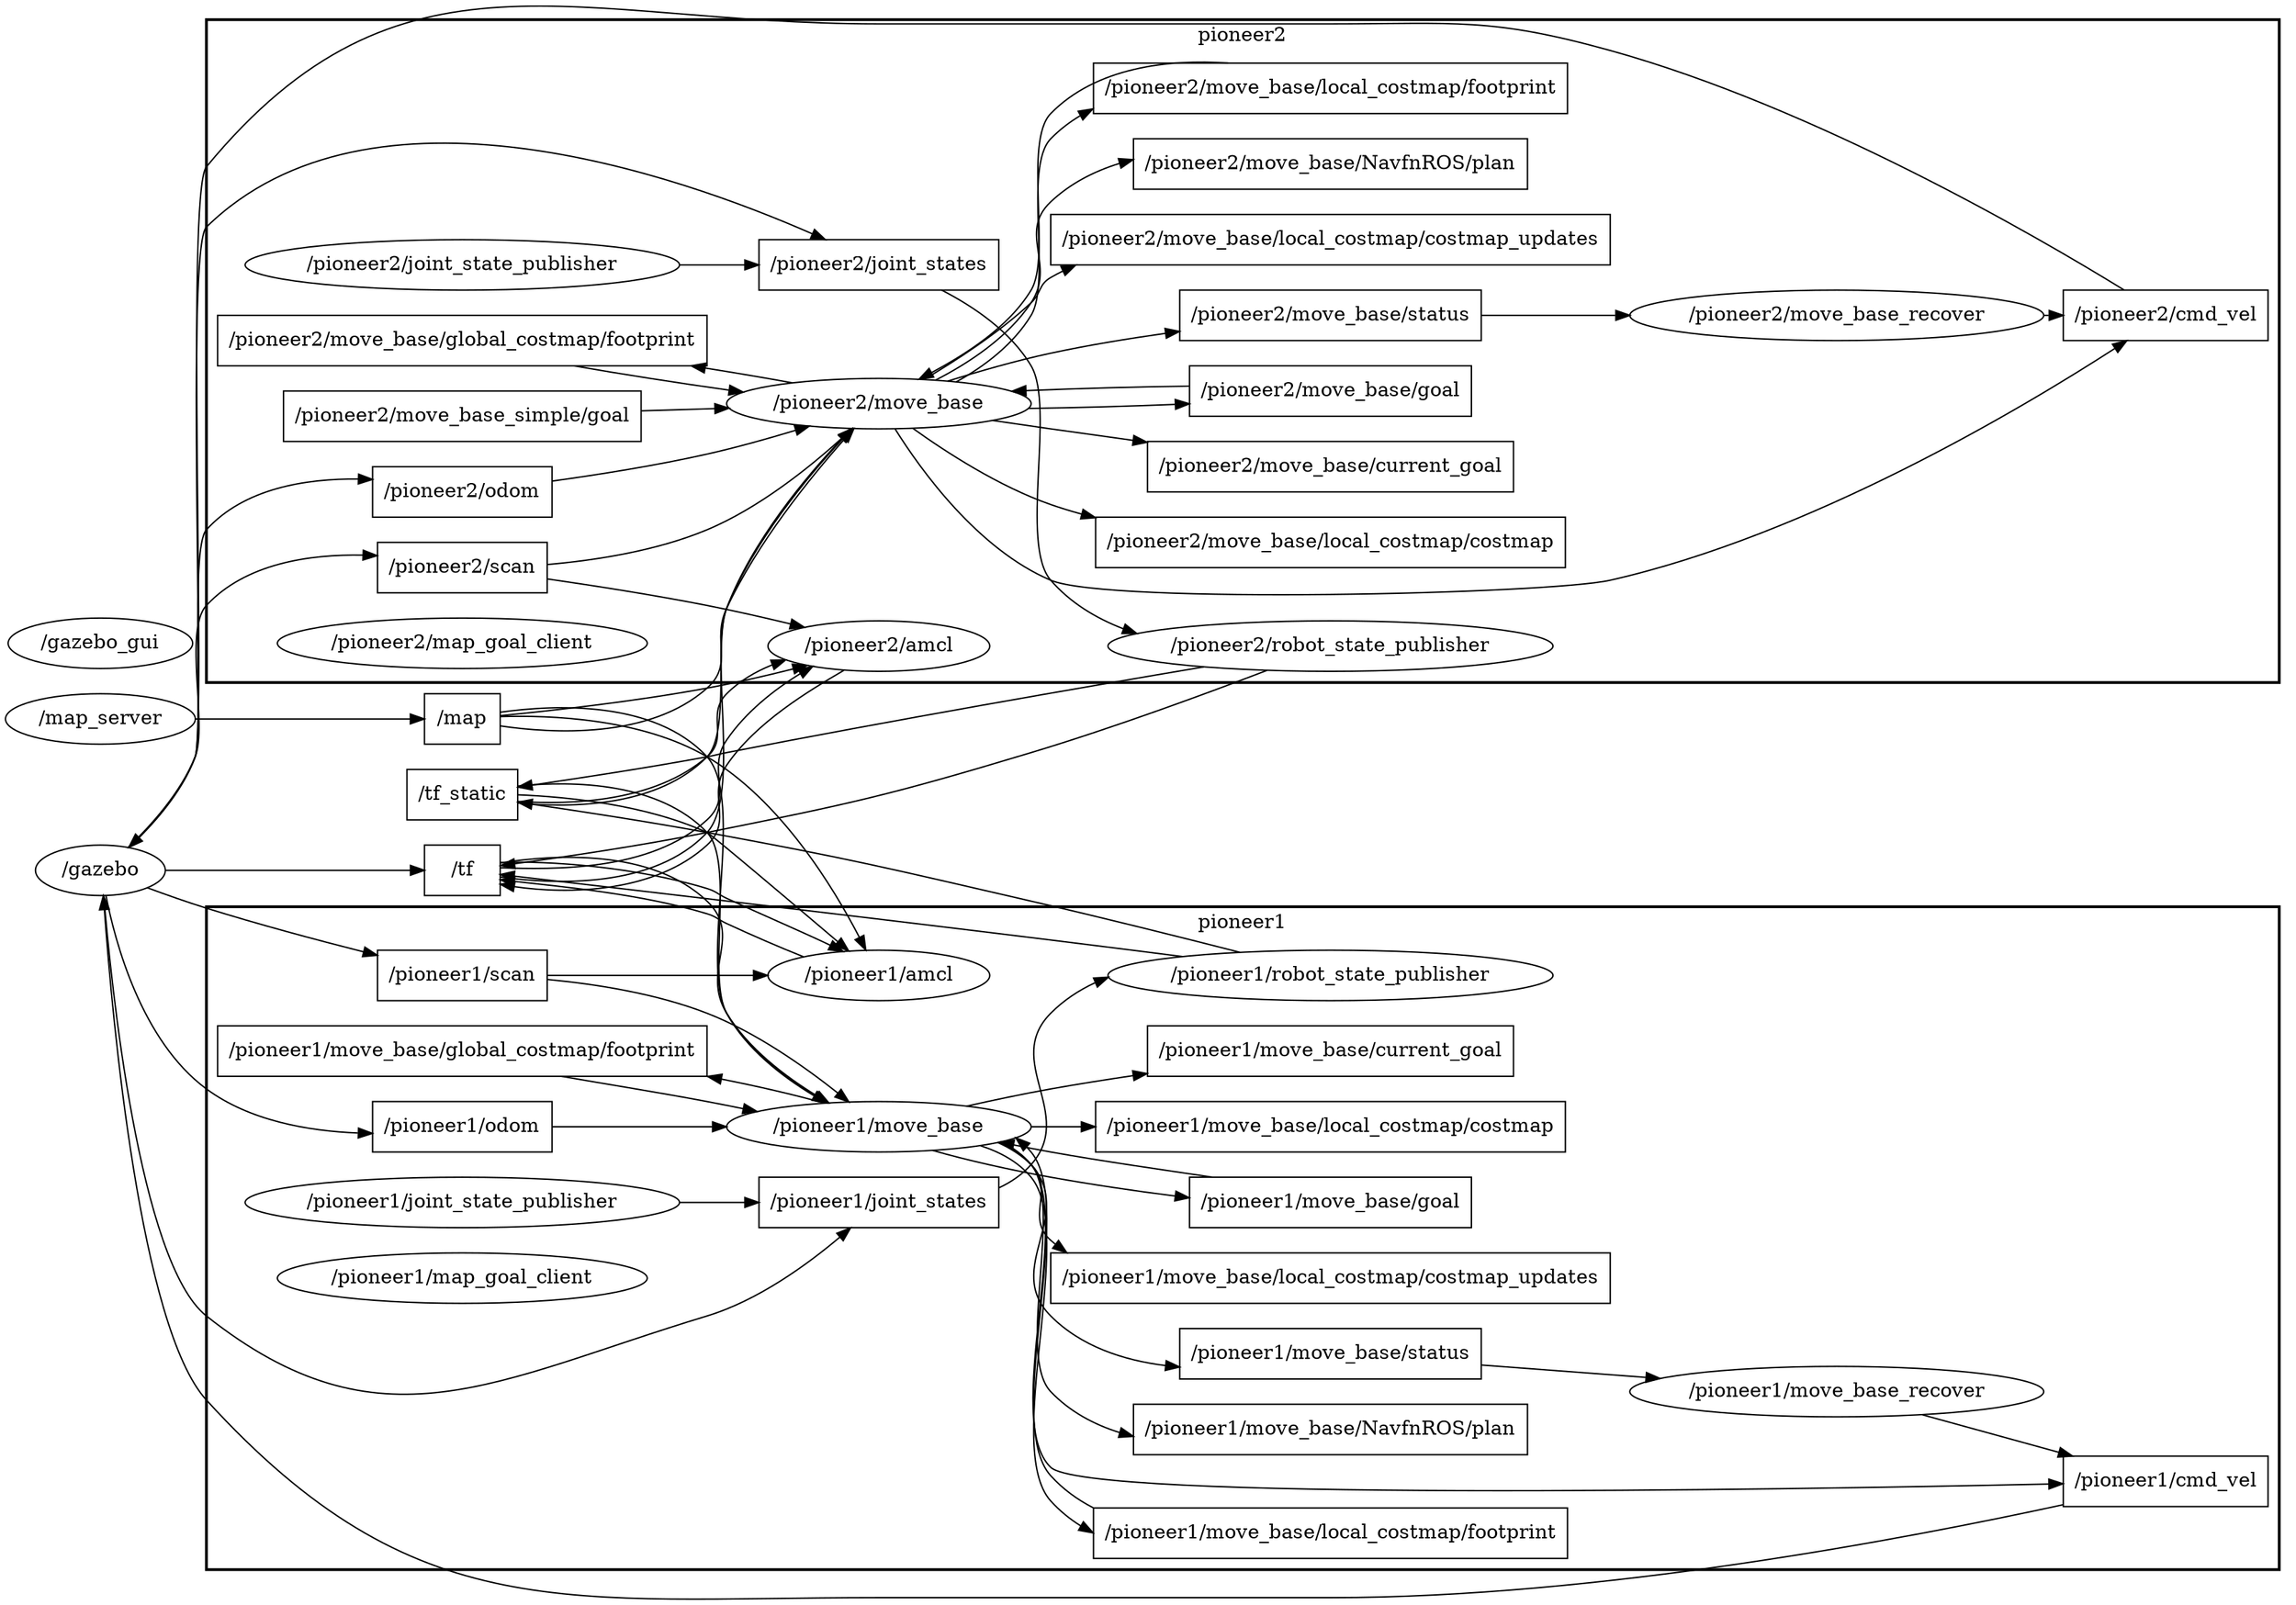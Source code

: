 digraph graphname {
	graph [bb="0,0,1310.1,1138.2",
		compound=True,
		rank=same,
		rankdir=LR,
		ranksep=0.2
	];
	node [label="\N"];
	subgraph cluster_pioneer2 {
		graph [bb="117.19,657.24,1302.1,1130.2",
			compound=True,
			label=pioneer2,
			lheight=0.21,
			lp="709.62,1118.7",
			lwidth=0.67,
			rank=same,
			rankdir=LR,
			ranksep=0.2,
			style=bold
		];
		t___pioneer2__joint_states		 [URL=topic_3A__pioneer2__joint_states,
			height=0.5,
			label="/pioneer2/joint_states",
			pos="499.63,955.24",
			shape=box,
			tooltip="topic:/pioneer2/joint_states",
			width=1.8472];
		n___pioneer2__robot_state_publisher		 [URL=__pioneer2__robot_state_publisher,
			height=0.5,
			label="/pioneer2/robot_state_publisher",
			pos="756.57,683.24",
			shape=ellipse,
			tooltip="/pioneer2/robot_state_publisher",
			width=3.3941];
		t___pioneer2__joint_states -> n___pioneer2__robot_state_publisher		 [penwidth=1,
			pos="e,636.6,686.79 527.64,937.24 547.52,922.37 573.22,899.34 586.07,872.24 601.57,839.6 575.64,736.87 600.07,710.24 607.73,701.9 616.98,695.54 627.09,690.76"];
		t___pioneer2__move_base__global_costmap__footprint		 [URL=topic_3A__pioneer2__move_base__global_costmap__footprint,
			height=0.5,
			label="/pioneer2/move_base/global_costmap/footprint",
			pos="262.19,901.24",
			shape=box,
			tooltip="topic:/pioneer2/move_base/global_costmap/footprint",
			width=3.8056];
		n___pioneer2__move_base		 [URL=__pioneer2__move_base,
			height=0.5,
			label="/pioneer2/move_base",
			pos="499.63,845.24",
			shape=ellipse,
			tooltip="/pioneer2/move_base",
			width=2.4012];
		t___pioneer2__move_base__global_costmap__footprint -> n___pioneer2__move_base		 [penwidth=1,
			pos="e,432.25,856.6 318.36,883.21 343.17,877.72 372.77,871.71 399.19,865.24 406.74,863.4 414.58,861.35 422.4,859.26"];
		t___pioneer2__move_base__local_costmap__costmap_updates		 [URL=topic_3A__pioneer2__move_base__local_costmap__costmap_updates,
			height=0.5,
			label="/pioneer2/move_base/local_costmap/costmap_updates",
			pos="756.57,899.24",
			shape=box,
			tooltip="topic:/pioneer2/move_base/local_costmap/costmap_updates",
			width=4.3472];
		t___pioneer2__move_base__NavfnROS__plan		 [URL=topic_3A__pioneer2__move_base__NavfnROS__plan,
			height=0.5,
			label="/pioneer2/move_base/NavfnROS/plan",
			pos="756.57,953.24",
			shape=box,
			tooltip="topic:/pioneer2/move_base/NavfnROS/plan",
			width=3.1111];
		t___pioneer2__move_base_simple__goal		 [URL=topic_3A__pioneer2__move_base_simple__goal,
			height=0.5,
			label="/pioneer2/move_base_simple/goal",
			pos="262.19,847.24",
			shape=box,
			tooltip="topic:/pioneer2/move_base_simple/goal",
			width=2.8194];
		t___pioneer2__move_base_simple__goal -> n___pioneer2__move_base		 [penwidth=1,
			pos="e,412.9,845.97 363.72,846.39 376.64,846.28 389.84,846.17 402.69,846.06"];
		t___pioneer2__move_base__local_costmap__footprint		 [URL=topic_3A__pioneer2__move_base__local_costmap__footprint,
			height=0.5,
			label="/pioneer2/move_base/local_costmap/footprint",
			pos="756.57,791.24",
			shape=box,
			tooltip="topic:/pioneer2/move_base/local_costmap/footprint",
			width=3.6944];
		t___pioneer2__move_base__local_costmap__footprint -> n___pioneer2__move_base		 [penwidth=1,
			pos="e,569.44,834.57 691.38,809.27 663.24,814.65 629.9,820.62 600.07,827.24 593.39,828.73 586.47,830.37 579.55,832.07"];
		t___pioneer2__cmd_vel		 [URL=topic_3A__pioneer2__cmd_vel,
			height=0.5,
			label="/pioneer2/cmd_vel",
			pos="1234.6,990.24",
			shape=box,
			tooltip="topic:/pioneer2/cmd_vel",
			width=1.6528];
		t___pioneer2__move_base__local_costmap__costmap		 [URL=topic_3A__pioneer2__move_base__local_costmap__costmap,
			height=0.5,
			label="/pioneer2/move_base/local_costmap/costmap",
			pos="756.57,1027.2",
			shape=box,
			tooltip="topic:/pioneer2/move_base/local_costmap/costmap",
			width=3.6806];
		t___pioneer2__move_base__current_goal		 [URL=topic_3A__pioneer2__move_base__current_goal,
			height=0.5,
			label="/pioneer2/move_base/current_goal",
			pos="756.57,1081.2",
			shape=box,
			tooltip="topic:/pioneer2/move_base/current_goal",
			width=2.8472];
		t___pioneer2__move_base__goal		 [URL=topic_3A__pioneer2__move_base__goal,
			height=0.5,
			label="/pioneer2/move_base/goal",
			pos="756.57,845.24",
			shape=box,
			tooltip="topic:/pioneer2/move_base/goal",
			width=2.2222];
		t___pioneer2__move_base__goal -> n___pioneer2__move_base		 [penwidth=1,
			pos="e,580.6,851.56 676.33,851.55 649.21,852.07 618.67,852.14 590.75,851.73"];
		t___pioneer2__odom		 [URL=topic_3A__pioneer2__odom,
			height=0.5,
			label="/pioneer2/odom",
			pos="262.19,793.24",
			shape=box,
			tooltip="topic:/pioneer2/odom",
			width=1.4306];
		t___pioneer2__odom -> n___pioneer2__move_base		 [penwidth=1,
			pos="e,445.08,831.26 313.7,802.64 339.36,807.58 371.01,813.91 399.19,820.24 410.86,822.87 423.25,825.84 435.19,828.79"];
		t___pioneer2__move_base__status		 [URL=topic_3A__pioneer2__move_base__status,
			height=0.5,
			label="/pioneer2/move_base/status",
			pos="756.57,737.24",
			shape=box,
			tooltip="topic:/pioneer2/move_base/status",
			width=2.3194];
		n___pioneer2__move_base_recover		 [URL=__pioneer2__move_base_recover,
			height=0.5,
			label="/pioneer2/move_base_recover",
			pos="1044.1,845.24",
			shape=ellipse,
			tooltip="/pioneer2/move_base_recover",
			width=3.2497];
		t___pioneer2__move_base__status -> n___pioneer2__move_base_recover		 [penwidth=1,
			pos="e,1020.6,827.4 840.27,745.56 864.27,749.57 890.16,755.5 913.07,764.24 949.68,778.21 987.21,802.94 1012.5,821.41"];
		t___pioneer2__scan		 [URL=topic_3A__pioneer2__scan,
			height=0.5,
			label="/pioneer2/scan",
			pos="262.19,739.24",
			shape=box,
			tooltip="topic:/pioneer2/scan",
			width=1.3194];
		t___pioneer2__scan -> n___pioneer2__move_base		 [penwidth=1,
			pos="e,481.71,827.52 309.9,742.99 336.96,746.49 371.12,753.25 399.19,766.24 427.73,779.46 455.33,802.47 474.19,820.26"];
		n___pioneer2__amcl		 [URL=__pioneer2__amcl,
			height=0.5,
			label="/pioneer2/amcl",
			pos="499.63,683.24",
			shape=ellipse,
			tooltip="/pioneer2/amcl",
			width=1.7693];
		t___pioneer2__scan -> n___pioneer2__amcl		 [penwidth=1,
			pos="e,456.27,696.49 309.99,731 336.32,726.1 369.73,719.45 399.19,712.24 414.67,708.46 431.34,703.82 446.53,699.37"];
		n___pioneer2__move_base -> t___pioneer2__move_base__global_costmap__footprint		 [penwidth=1,
			pos="e,399.45,883.18 469.33,862.17 452.38,868.55 430.3,875.24 409.32,880.69"];
		n___pioneer2__move_base -> t___pioneer2__move_base__local_costmap__costmap_updates		 [penwidth=1,
			pos="e,644.05,881.18 550.74,859.83 566.46,864.14 583.92,868.66 600.07,872.24 611.04,874.68 622.48,877.03 633.96,879.25"];
		n___pioneer2__move_base -> t___pioneer2__move_base__NavfnROS__plan		 [penwidth=1,
			pos="e,644.3,941.11 516.72,862.9 535,881.76 566.64,911 600.07,926.24 610.89,931.17 622.49,935.21 634.32,938.51"];
		n___pioneer2__move_base -> t___pioneer2__move_base__local_costmap__footprint		 [penwidth=1,
			pos="e,623.49,804.32 531.36,828.37 550.91,821.49 576.85,814.4 600.07,809.24 604.48,808.27 608.97,807.3 613.5,806.36"];
		n___pioneer2__move_base -> t___pioneer2__cmd_vel		 [penwidth=1,
			pos="e,1175,991.21 524.75,862.7 544.08,877.92 570.46,901.68 586.07,928.24 598.2,948.88 581.19,965.54 600.07,980.24 622.03,997.35 1005.4,993.66 1164.8,991.36"];
		n___pioneer2__move_base -> t___pioneer2__move_base__local_costmap__costmap		 [penwidth=1,
			pos="e,624,1012.5 525.15,862.47 544.71,877.56 571.22,901.25 586.07,928.24 600.74,954.9 578.53,973.77 600.07,995.24 604.69,999.84 609.77,1003.9 615.2,1007.4"];
		n___pioneer2__move_base -> t___pioneer2__move_base__current_goal		 [penwidth=1,
			pos="e,653.81,1082.4 526.24,862.42 546.16,877.31 572.62,900.76 586.07,928.24 598.46,953.55 580.77,1033.7 600.07,1054.2 611.92,1066.8 627.38,1074.9 643.95,1079.8"];
		n___pioneer2__move_base -> t___pioneer2__move_base__goal		 [penwidth=1,
			pos="e,676.33,838.94 580.6,838.93 607.78,838.41 638.32,838.36 666.19,838.77"];
		n___pioneer2__move_base -> t___pioneer2__move_base__status		 [penwidth=1,
			pos="e,672.93,743.61 516.72,827.59 535,808.73 566.64,779.48 600.07,764.24 619.55,755.36 641.63,749.39 662.89,745.37"];
		n___pioneer2__move_base_recover -> t___pioneer2__cmd_vel		 [penwidth=1,
			pos="e,1210,972.09 1068.2,863.02 1101.7,888.83 1164,936.74 1201.8,965.83"];
		n___pioneer2__joint_state_publisher		 [URL=__pioneer2__joint_state_publisher,
			height=0.5,
			label="/pioneer2/joint_state_publisher",
			pos="262.19,955.24",
			shape=ellipse,
			tooltip="/pioneer2/joint_state_publisher",
			width=3.34];
		n___pioneer2__joint_state_publisher -> t___pioneer2__joint_states		 [penwidth=1,
			pos="e,432.9,955.24 382.64,955.24 396.29,955.24 409.91,955.24 422.77,955.24"];
		n___pioneer2__map_goal_client		 [URL=__pioneer2__map_goal_client,
			height=0.5,
			label="/pioneer2/map_goal_client",
			pos="262.19,685.24",
			shape=ellipse,
			tooltip="/pioneer2/map_goal_client",
			width=2.9247];
	}
	subgraph cluster_pioneer1 {
		graph [bb="117.19,24.245,1302.1,497.24",
			compound=True,
			label=pioneer1,
			lheight=0.21,
			lp="709.62,485.74",
			lwidth=0.67,
			rank=same,
			rankdir=LR,
			ranksep=0.2,
			style=bold
		];
		t___pioneer1__move_base__global_costmap__footprint		 [URL=topic_3A__pioneer1__move_base__global_costmap__footprint,
			height=0.5,
			label="/pioneer1/move_base/global_costmap/footprint",
			pos="262.19,394.24",
			shape=box,
			tooltip="topic:/pioneer1/move_base/global_costmap/footprint",
			width=3.8056];
		n___pioneer1__move_base		 [URL=__pioneer1__move_base,
			height=0.5,
			label="/pioneer1/move_base",
			pos="499.63,340.24",
			shape=ellipse,
			tooltip="/pioneer1/move_base",
			width=2.4012];
		t___pioneer1__move_base__global_costmap__footprint -> n___pioneer1__move_base		 [penwidth=1,
			pos="e,429.24,350.84 317.31,376.19 342.32,370.61 372.36,364.54 399.19,358.24 405.74,356.71 412.52,355.04 419.31,353.34"];
		t___pioneer1__move_base__local_costmap__costmap		 [URL=topic_3A__pioneer1__move_base__local_costmap__costmap,
			height=0.5,
			label="/pioneer1/move_base/local_costmap/costmap",
			pos="756.57,266.24",
			shape=box,
			tooltip="topic:/pioneer1/move_base/local_costmap/costmap",
			width=3.6806];
		t___pioneer1__move_base__current_goal		 [URL=topic_3A__pioneer1__move_base__current_goal,
			height=0.5,
			label="/pioneer1/move_base/current_goal",
			pos="756.57,320.24",
			shape=box,
			tooltip="topic:/pioneer1/move_base/current_goal",
			width=2.8472];
		t___pioneer1__scan		 [URL=topic_3A__pioneer1__scan,
			height=0.5,
			label="/pioneer1/scan",
			pos="262.19,448.24",
			shape=box,
			tooltip="topic:/pioneer1/scan",
			width=1.3194];
		n___pioneer1__amcl		 [URL=__pioneer1__amcl,
			height=0.5,
			label="/pioneer1/amcl",
			pos="499.63,448.24",
			shape=ellipse,
			tooltip="/pioneer1/amcl",
			width=1.7693];
		t___pioneer1__scan -> n___pioneer1__amcl		 [penwidth=1,
			pos="e,435.72,448.24 309.71,448.24 342.66,448.24 387.53,448.24 425.28,448.24"];
		t___pioneer1__scan -> n___pioneer1__move_base		 [penwidth=1,
			pos="e,482.14,358.09 309.96,444.62 337.04,441.16 371.2,434.41 399.19,421.24 428.1,407.64 455.85,383.84 474.65,365.54"];
		t___pioneer1__move_base__local_costmap__footprint		 [URL=topic_3A__pioneer1__move_base__local_costmap__footprint,
			height=0.5,
			label="/pioneer1/move_base/local_costmap/footprint",
			pos="756.57,158.24",
			shape=box,
			tooltip="topic:/pioneer1/move_base/local_costmap/footprint",
			width=3.6944];
		t___pioneer1__move_base__local_costmap__footprint -> n___pioneer1__move_base		 [penwidth=1,
			pos="e,575.91,331.69 624.48,176.28 615.42,180.88 607.11,186.75 600.07,194.24 560.9,235.97 622.36,277.99 586.07,322.24 585.34,323.15 584.57,324.02 583.77,324.86"];
		t___pioneer1__cmd_vel		 [URL=topic_3A__pioneer1__cmd_vel,
			height=0.5,
			label="/pioneer1/cmd_vel",
			pos="1234.6,50.245",
			shape=box,
			tooltip="topic:/pioneer1/cmd_vel",
			width=1.6528];
		t___pioneer1__odom		 [URL=topic_3A__pioneer1__odom,
			height=0.5,
			label="/pioneer1/odom",
			pos="262.19,340.24",
			shape=box,
			tooltip="topic:/pioneer1/odom",
			width=1.4306];
		t___pioneer1__odom -> n___pioneer1__move_base		 [penwidth=1,
			pos="e,413,340.24 313.7,340.24 339.68,340.24 372.22,340.24 402.74,340.24"];
		t___pioneer1__move_base__NavfnROS__plan		 [URL=topic_3A__pioneer1__move_base__NavfnROS__plan,
			height=0.5,
			label="/pioneer1/move_base/NavfnROS/plan",
			pos="756.57,394.24",
			shape=box,
			tooltip="topic:/pioneer1/move_base/NavfnROS/plan",
			width=3.1111];
		t___pioneer1__move_base__status		 [URL=topic_3A__pioneer1__move_base__status,
			height=0.5,
			label="/pioneer1/move_base/status",
			pos="756.57,50.245",
			shape=box,
			tooltip="topic:/pioneer1/move_base/status",
			width=2.3194];
		n___pioneer1__move_base_recover		 [URL=__pioneer1__move_base_recover,
			height=0.5,
			label="/pioneer1/move_base_recover",
			pos="1044.1,50.245",
			shape=ellipse,
			tooltip="/pioneer1/move_base_recover",
			width=3.2497];
		t___pioneer1__move_base__status -> n___pioneer1__move_base_recover		 [penwidth=1,
			pos="e,926.97,50.245 840.15,50.245 864.07,50.245 890.74,50.245 916.68,50.245"];
		t___pioneer1__joint_states		 [URL=topic_3A__pioneer1__joint_states,
			height=0.5,
			label="/pioneer1/joint_states",
			pos="499.63,286.24",
			shape=box,
			tooltip="topic:/pioneer1/joint_states",
			width=1.8472];
		n___pioneer1__robot_state_publisher		 [URL=__pioneer1__robot_state_publisher,
			height=0.5,
			label="/pioneer1/robot_state_publisher",
			pos="756.57,448.24",
			shape=ellipse,
			tooltip="/pioneer1/robot_state_publisher",
			width=3.3941];
		t___pioneer1__joint_states -> n___pioneer1__robot_state_publisher		 [penwidth=1,
			pos="e,637.03,444.3 566.2,298.11 573.76,301.88 580.68,306.8 586.07,313.24 617.14,350.36 566.59,386.29 600.07,421.24 607.91,429.43 617.27,435.67 627.46,440.39"];
		t___pioneer1__move_base__local_costmap__costmap_updates		 [URL=topic_3A__pioneer1__move_base__local_costmap__costmap_updates,
			height=0.5,
			label="/pioneer1/move_base/local_costmap/costmap_updates",
			pos="756.57,104.24",
			shape=box,
			tooltip="topic:/pioneer1/move_base/local_costmap/costmap_updates",
			width=4.3472];
		t___pioneer1__move_base__goal		 [URL=topic_3A__pioneer1__move_base__goal,
			height=0.5,
			label="/pioneer1/move_base/goal",
			pos="756.57,212.24",
			shape=box,
			tooltip="topic:/pioneer1/move_base/goal",
			width=2.2222];
		t___pioneer1__move_base__goal -> n___pioneer1__move_base		 [penwidth=1,
			pos="e,575.59,331.42 676.48,216.89 649,220.28 620.08,228.54 600.07,248.24 576.23,271.73 608.29,297.21 586.07,322.24 585.2,323.23 584.3,324.17 583.36,325.08"];
		n___pioneer1__joint_state_publisher		 [URL=__pioneer1__joint_state_publisher,
			height=0.5,
			label="/pioneer1/joint_state_publisher",
			pos="262.19,286.24",
			shape=ellipse,
			tooltip="/pioneer1/joint_state_publisher",
			width=3.34];
		n___pioneer1__joint_state_publisher -> t___pioneer1__joint_states		 [penwidth=1,
			pos="e,432.9,286.24 382.64,286.24 396.29,286.24 409.91,286.24 422.77,286.24"];
		n___pioneer1__move_base_recover -> t___pioneer1__cmd_vel		 [penwidth=1,
			pos="e,1175,50.245 1161.2,50.245 1162.4,50.245 1163.6,50.245 1164.7,50.245"];
		n___pioneer1__map_goal_client		 [URL=__pioneer1__map_goal_client,
			height=0.5,
			label="/pioneer1/map_goal_client",
			pos="262.19,232.24",
			shape=ellipse,
			tooltip="/pioneer1/map_goal_client",
			width=2.9247];
		n___pioneer1__move_base -> t___pioneer1__move_base__global_costmap__footprint		 [penwidth=1,
			pos="e,399.45,376.18 467.53,357.04 450.8,362.84 429.51,368.82 409.27,373.82"];
		n___pioneer1__move_base -> t___pioneer1__move_base__local_costmap__costmap		 [penwidth=1,
			pos="e,623.76,281.28 559.63,327.23 568.99,323.62 578.17,319.04 586.07,313.24 594.82,306.83 590.92,299.06 600.07,293.24 604.7,290.31 609.55,287.66 614.57,285.28"];
		n___pioneer1__move_base -> t___pioneer1__move_base__current_goal		 [penwidth=1,
			pos="e,653.65,328.24 580.95,333.94 600.86,332.38 622.55,330.68 643.67,329.02"];
		n___pioneer1__move_base -> t___pioneer1__move_base__local_costmap__footprint		 [penwidth=1,
			pos="e,623.39,158.89 551.51,325.66 564.59,321.33 577.39,314.83 586.07,304.24 622.36,259.99 560.9,217.97 600.07,176.24 604.51,171.53 609.44,167.45 614.76,163.94"];
		n___pioneer1__move_base -> t___pioneer1__cmd_vel		 [penwidth=1,
			pos="e,1221.7,68.347 576.93,348.4 679,358.14 853.99,370.41 913.07,347.24 1055.8,291.29 1172.9,138.63 1215.9,76.79"];
		n___pioneer1__move_base -> t___pioneer1__move_base__NavfnROS__plan		 [penwidth=1,
			pos="e,666.72,376.19 559.23,353.36 572.64,356.32 586.85,359.42 600.07,362.24 618.44,366.17 638.04,370.27 656.92,374.17"];
		n___pioneer1__move_base -> t___pioneer1__move_base__status		 [penwidth=1,
			pos="e,673.05,45.339 566.63,328.72 574.12,324.9 580.91,319.87 586.07,313.24 618.37,271.81 565.08,116.43 600.07,77.245 616.05,59.364 639.27,50.552 662.91,46.698"];
		n___pioneer1__move_base -> t___pioneer1__move_base__local_costmap__costmap_updates		 [penwidth=1,
			pos="e,609.6,122.39 566.52,328.63 574.03,324.83 580.85,319.83 586.07,313.24 611.29,281.47 572.79,161.26 600.07,131.24 600.72,130.54 601.38,129.84 602.04,129.16"];
		n___pioneer1__move_base -> t___pioneer1__move_base__goal		 [penwidth=1,
			pos="e,676.48,200.04 550.1,325.51 563.46,321.16 576.78,314.72 586.07,304.24 608.29,279.21 576.23,253.73 600.07,230.24 617.66,212.92 642.13,204.45 666.45,201.13"];
	}
	n___gazebo	 [URL=__gazebo,
		height=0.5,
		label="/gazebo",
		pos="54.595,523.24",
		shape=ellipse,
		tooltip="/gazebo",
		width=1.0652];
	t___pioneer2__cmd_vel -> n___gazebo	 [penwidth=1,
		pos="e,70.663,539.77 1197.3,1008.3 1119,1045.5 927.62,1127.2 757.57,1127.2 498.63,1127.2 498.63,1127.2 498.63,1127.2 322.44,1127.2 224.81,1158.8 117.19,1019.2 103.11,1001 116.05,626.26 109.19,604.24 102.68,583.33 88.967,562.77 77.045,547.61"];
	t___tf	 [URL=topic_3A__tf,
		height=0.5,
		label="/tf",
		pos="262.19,523.24",
		shape=box,
		tooltip="topic:/tf",
		width=0.75];
	n___pioneer2__amcl -> t___tf	 [penwidth=1,
		pos="e,289.21,514.58 483.37,665.64 464.26,647.82 431.78,619.55 413.19,588.24 402.06,569.5 415.31,555.92 399.19,541.24 372.28,516.74 329.73,511.76 299.39,513.65"];
	n___pioneer2__robot_state_publisher -> t___tf	 [penwidth=1,
		pos="e,289.42,527.73 721.78,665.92 688.01,649.04 634.3,623.33 586.07,605.24 505,574.85 483.27,570.92 399.19,550.24 365.61,541.99 326.9,534.5 299.38,529.51"];
	t___tf_static	 [URL=topic_3A__tf_static,
		height=0.5,
		label="/tf_static",
		pos="262.19,577.24",
		shape=box,
		tooltip="topic:/tf_static",
		width=0.88889];
	n___pioneer2__robot_state_publisher -> t___tf_static	 [penwidth=1,
		pos="e,294.29,583.22 689.66,668.17 618.2,651.94 500.75,625.58 399.19,604.24 367.33,597.55 331.19,590.4 304.17,585.13"];
	t___pioneer1__cmd_vel -> n___gazebo	 [penwidth=1,
		pos="e,56.33,504.96 1191.6,32.143 1181.8,28.586 1171.2,25.317 1161.1,23.245 985.17,-12.734 937.1,4.2446 757.57,4.2446 498.63,4.2446 498.63,4.2446 498.63,4.2446 316.3,4.2446 231.82,13.452 117.19,155.24 74.882,207.58 60.675,417.39 56.825,494.57"];
	n___pioneer1__amcl -> t___tf	 [penwidth=1,
		pos="e,289.29,517.76 444.52,457.58 433.61,462.28 422.61,468.22 413.19,475.24 405.34,481.09 407.68,487.37 399.19,492.24 368.62,509.8 328.16,514.43 299.34,516.92"];
	n___pioneer1__robot_state_publisher -> t___tf	 [penwidth=1,
		pos="e,289.57,519.42 673.27,461.53 645.57,465.96 614.5,470.87 586.07,475.24 482.24,491.23 359.49,509.23 299.65,517.95"];
	n___pioneer1__robot_state_publisher -> t___tf_static	 [penwidth=1,
		pos="e,294.35,571.57 706.48,464.7 672.76,475.8 626.89,490.51 586.07,502.24 503.66,525.94 482.81,531.22 399.19,550.24 367.45,557.47 331.3,564.59 304.25,569.71"];
	t___tf -> n___pioneer2__move_base	 [penwidth=1,
		pos="e,483.39,827.48 289.4,520.04 320.56,517.86 371.79,519.69 399.19,550.24 423.02,576.82 401.77,676.43 413.19,710.24 427.23,751.8 456.52,793.52 476.87,819.36"];
	t___tf -> n___pioneer2__amcl	 [penwidth=1,
		pos="e,468.72,667.5 289.21,527.4 319.48,528.86 369.11,531.85 399.19,559.24 415.31,573.92 402.06,587.5 413.19,606.24 425.56,627.08 444.09,646.58 460.74,660.9"];
	t___tf -> n___pioneer1__amcl	 [penwidth=1,
		pos="e,469.91,464.23 289.29,530.9 318.08,533.37 364.86,529.95 399.19,510.24 407.68,505.37 405.34,499.09 413.19,493.24 427.3,482.73 444.94,474.63 460.52,468.1"];
	t___tf -> n___pioneer1__move_base	 [penwidth=1,
		pos="e,473.08,357.4 289.4,527.16 320.07,530.14 370.34,529.73 399.19,501.24 424.88,475.89 396.12,453.05 413.19,421.24 425.51,398.29 446.75,378.11 464.97,363.63"];
	t___map	 [URL=topic_3A__map,
		height=0.5,
		label="/map",
		pos="262.19,631.24",
		shape=box,
		tooltip="topic:/map",
		width=0.75];
	t___map -> n___pioneer2__move_base	 [penwidth=1,
		pos="e,484.42,827.09 289.34,627.64 319.73,625.03 369.48,625.84 399.19,653.24 418.36,670.93 402.97,686.24 413.19,710.24 430.37,750.6 458.93,792.61 478.25,818.83"];
	t___map -> n___pioneer2__amcl	 [penwidth=1,
		pos="e,457.84,669.6 289.21,634.41 316.73,638 361.32,644.51 399.19,653.24 415.19,656.93 432.39,661.8 447.91,666.53"];
	t___map -> n___pioneer1__amcl	 [penwidth=1,
		pos="e,492.55,466.35 289.3,631.95 318.53,631.48 366.1,626.86 399.19,604.24 445.4,572.65 474.79,511.77 488.83,476.12"];
	t___map -> n___pioneer1__move_base	 [penwidth=1,
		pos="e,471.97,357.33 289.45,634.5 320.67,636.73 371.96,634.95 399.19,604.24 426.25,573.73 395.66,458.07 413.19,421.24 424.31,397.88 445.33,377.81 463.74,363.5"];
	t___tf_static -> n___pioneer2__move_base	 [penwidth=1,
		pos="e,483.69,827.38 294.24,573.97 325.44,572.56 372.6,575.88 399.19,604.24 415.44,621.58 405.09,687.91 413.19,710.24 428.14,751.48 457.22,793.28 477.27,819.22"];
	t___tf_static -> n___pioneer2__amcl	 [penwidth=1,
		pos="e,449.31,672.03 294.43,574.92 324.88,574.4 370.65,578.57 399.19,604.24 414.76,618.25 398.96,633.87 413.19,649.24 420.58,657.23 430.09,663.37 440.07,668.09"];
	t___tf_static -> n___pioneer1__amcl	 [penwidth=1,
		pos="e,475.57,465.1 294.27,578.34 323.97,577.84 368.6,572.85 399.19,550.24 409.75,542.44 405.05,534.54 413.19,524.24 428.85,504.44 450.04,485.55 467.4,471.56"];
	t___tf_static -> n___pioneer1__move_base	 [penwidth=1,
		pos="e,472.2,357.45 294.37,580.64 325.68,582.16 372.93,578.92 399.19,550.24 418.66,528.98 400.39,447.08 413.19,421.24 424.68,398.06 445.71,377.99 464.02,363.63"];
	n___map_server	 [URL=__map_server,
		height=0.5,
		label="/map_server",
		pos="54.595,631.24",
		shape=ellipse,
		tooltip="/map_server",
		width=1.5165];
	n___map_server -> t___map	 [penwidth=1,
		pos="e,234.99,631.24 109.34,631.24 145.69,631.24 192.72,631.24 224.74,631.24"];
	n___gazebo_gui	 [URL=__gazebo_gui,
		height=0.5,
		label="/gazebo_gui",
		pos="54.595,685.24",
		shape=ellipse,
		tooltip="/gazebo_gui",
		width=1.4985];
	n___gazebo -> t___pioneer2__joint_states	 [penwidth=1,
		pos="e,462.37,973.33 70.652,539.77 83.624,555.18 101.45,579.46 109.19,604.24 115.45,624.29 102.18,967.55 117.19,982.24 207.11,1070.3 372.98,1013.1 453.04,977.56"];
	n___gazebo -> t___pioneer2__odom	 [penwidth=1,
		pos="e,210.57,798.19 70.486,539.82 83.346,555.27 101.1,579.57 109.19,604.24 114.81,621.37 105.34,752.66 117.19,766.24 137.46,789.48 170.82,796.76 200.32,797.99"];
	n___gazebo -> t___pioneer2__scan	 [penwidth=1,
		pos="e,214.6,743.98 70.342,539.87 83.105,555.35 100.79,579.67 109.19,604.24 116.97,627.02 101.15,694.31 117.19,712.24 138.67,736.26 174.15,743.12 204.52,743.92"];
	n___gazebo -> t___pioneer1__scan	 [penwidth=1,
		pos="e,214.44,462.63 82.662,510.74 93.331,505.98 105.75,500.65 117.19,496.24 145.77,485.24 178.09,474.34 204.85,465.71"];
	n___gazebo -> t___pioneer1__odom	 [penwidth=1,
		pos="e,210.45,338.08 57.196,505.03 61.122,472.06 74.299,402.65 117.19,367.24 140.16,348.28 172.26,341.02 200.32,338.72"];
	n___gazebo -> t___pioneer1__joint_states	 [penwidth=1,
		pos="e,483.64,268.2 56.205,505.21 58.699,443.71 70.34,243.89 117.19,205.24 213.87,125.49 281.11,163.24 399.19,205.24 430.12,216.25 458.41,241.44 476.83,260.83"];
	n___gazebo -> t___tf	 [penwidth=1,
		pos="e,235.12,523.24 93.304,523.24 130.76,523.24 187.8,523.24 224.79,523.24"];
}
